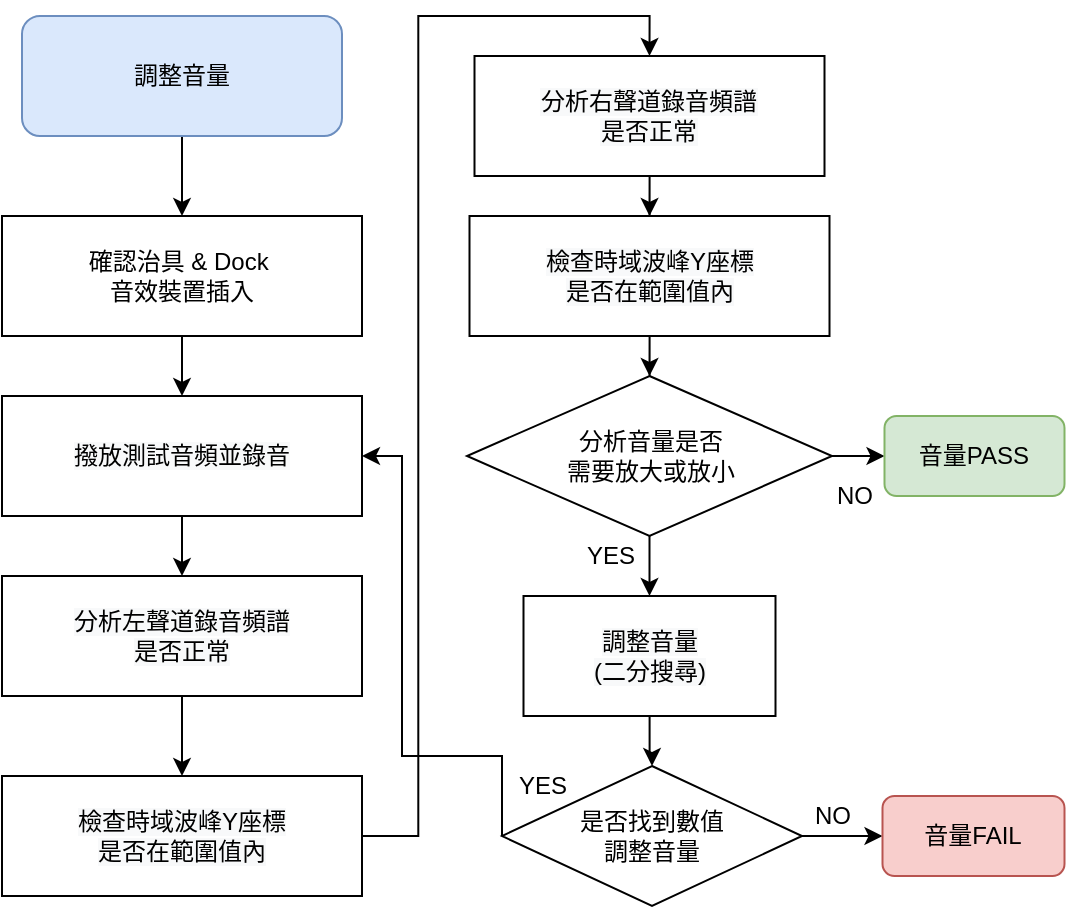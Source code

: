 <mxfile version="15.9.4" type="device"><diagram id="dNQu7m8pk5Ya-p6EX9Je" name="Page-1"><mxGraphModel dx="2062" dy="1106" grid="1" gridSize="10" guides="1" tooltips="1" connect="1" arrows="1" fold="1" page="1" pageScale="1" pageWidth="827" pageHeight="1169" math="0" shadow="0"><root><mxCell id="0"/><mxCell id="1" parent="0"/><mxCell id="Vd7OSGnVasaJzAmvR07i-10" style="edgeStyle=orthogonalEdgeStyle;rounded=0;orthogonalLoop=1;jettySize=auto;html=1;entryX=0.5;entryY=0;entryDx=0;entryDy=0;" parent="1" source="Vd7OSGnVasaJzAmvR07i-1" target="Vd7OSGnVasaJzAmvR07i-3" edge="1"><mxGeometry relative="1" as="geometry"/></mxCell><mxCell id="Vd7OSGnVasaJzAmvR07i-1" value="調整音量" style="rounded=1;whiteSpace=wrap;html=1;fillColor=#dae8fc;strokeColor=#6c8ebf;" parent="1" vertex="1"><mxGeometry x="100" y="70" width="160" height="60" as="geometry"/></mxCell><mxCell id="Vd7OSGnVasaJzAmvR07i-12" style="edgeStyle=orthogonalEdgeStyle;rounded=0;orthogonalLoop=1;jettySize=auto;html=1;entryX=0.5;entryY=0;entryDx=0;entryDy=0;" parent="1" source="Vd7OSGnVasaJzAmvR07i-3" target="Vd7OSGnVasaJzAmvR07i-4" edge="1"><mxGeometry relative="1" as="geometry"/></mxCell><mxCell id="Vd7OSGnVasaJzAmvR07i-3" value="確認治具 &amp;amp; Dock&amp;nbsp;&lt;br&gt;音效裝置插入" style="rounded=0;whiteSpace=wrap;html=1;" parent="1" vertex="1"><mxGeometry x="90" y="170" width="180" height="60" as="geometry"/></mxCell><mxCell id="Vd7OSGnVasaJzAmvR07i-13" style="edgeStyle=orthogonalEdgeStyle;rounded=0;orthogonalLoop=1;jettySize=auto;html=1;entryX=0.5;entryY=0;entryDx=0;entryDy=0;" parent="1" source="Vd7OSGnVasaJzAmvR07i-4" target="Vd7OSGnVasaJzAmvR07i-8" edge="1"><mxGeometry relative="1" as="geometry"/></mxCell><mxCell id="Vd7OSGnVasaJzAmvR07i-4" value="&lt;span style=&quot;color: rgb(0 , 0 , 0) ; font-family: &amp;#34;helvetica&amp;#34; ; font-size: 12px ; font-style: normal ; font-weight: 400 ; letter-spacing: normal ; text-align: center ; text-indent: 0px ; text-transform: none ; word-spacing: 0px ; background-color: rgb(248 , 249 , 250) ; display: inline ; float: none&quot;&gt;撥放測試音頻並錄音&lt;br&gt;&lt;/span&gt;" style="rounded=0;whiteSpace=wrap;html=1;" parent="1" vertex="1"><mxGeometry x="90" y="260" width="180" height="60" as="geometry"/></mxCell><mxCell id="Vd7OSGnVasaJzAmvR07i-17" style="edgeStyle=orthogonalEdgeStyle;rounded=0;orthogonalLoop=1;jettySize=auto;html=1;entryX=0.5;entryY=0;entryDx=0;entryDy=0;" parent="1" source="Vd7OSGnVasaJzAmvR07i-6" target="Vd7OSGnVasaJzAmvR07i-16" edge="1"><mxGeometry relative="1" as="geometry"/></mxCell><mxCell id="Vd7OSGnVasaJzAmvR07i-6" value="&lt;span style=&quot;color: rgb(0 , 0 , 0) ; font-family: &amp;#34;helvetica&amp;#34; ; font-size: 12px ; font-style: normal ; font-weight: 400 ; letter-spacing: normal ; text-align: center ; text-indent: 0px ; text-transform: none ; word-spacing: 0px ; background-color: rgb(248 , 249 , 250) ; display: inline ; float: none&quot;&gt;&lt;br&gt;檢查時域波峰Y座標&lt;br&gt;是否在範圍值內&lt;br&gt;&lt;br&gt;&lt;/span&gt;" style="rounded=0;whiteSpace=wrap;html=1;" parent="1" vertex="1"><mxGeometry x="90" y="450" width="180" height="60" as="geometry"/></mxCell><mxCell id="Vd7OSGnVasaJzAmvR07i-14" style="edgeStyle=orthogonalEdgeStyle;rounded=0;orthogonalLoop=1;jettySize=auto;html=1;entryX=0.5;entryY=0;entryDx=0;entryDy=0;" parent="1" source="Vd7OSGnVasaJzAmvR07i-8" target="Vd7OSGnVasaJzAmvR07i-6" edge="1"><mxGeometry relative="1" as="geometry"/></mxCell><mxCell id="Vd7OSGnVasaJzAmvR07i-8" value="&lt;span style=&quot;color: rgb(0 , 0 , 0) ; font-family: &amp;#34;helvetica&amp;#34; ; font-size: 12px ; font-style: normal ; font-weight: 400 ; letter-spacing: normal ; text-align: center ; text-indent: 0px ; text-transform: none ; word-spacing: 0px ; background-color: rgb(248 , 249 , 250) ; display: inline ; float: none&quot;&gt;分析左聲道錄音頻譜&lt;br&gt;是否正常&lt;br&gt;&lt;/span&gt;" style="rounded=0;whiteSpace=wrap;html=1;" parent="1" vertex="1"><mxGeometry x="90" y="350" width="180" height="60" as="geometry"/></mxCell><mxCell id="Vd7OSGnVasaJzAmvR07i-31" style="edgeStyle=orthogonalEdgeStyle;rounded=0;orthogonalLoop=1;jettySize=auto;html=1;entryX=0.5;entryY=0;entryDx=0;entryDy=0;" parent="1" source="Vd7OSGnVasaJzAmvR07i-16" target="Vd7OSGnVasaJzAmvR07i-30" edge="1"><mxGeometry relative="1" as="geometry"/></mxCell><mxCell id="Vd7OSGnVasaJzAmvR07i-16" value="&lt;span style=&quot;color: rgb(0 , 0 , 0) ; font-family: &amp;#34;helvetica&amp;#34; ; font-size: 12px ; font-style: normal ; font-weight: 400 ; letter-spacing: normal ; text-align: center ; text-indent: 0px ; text-transform: none ; word-spacing: 0px ; background-color: rgb(248 , 249 , 250) ; display: inline ; float: none&quot;&gt;分析右聲道錄音頻譜&lt;br&gt;是否正常&lt;br&gt;&lt;/span&gt;" style="rounded=0;whiteSpace=wrap;html=1;" parent="1" vertex="1"><mxGeometry x="326.25" y="90" width="175" height="60" as="geometry"/></mxCell><mxCell id="Vd7OSGnVasaJzAmvR07i-33" value="" style="edgeStyle=orthogonalEdgeStyle;rounded=0;orthogonalLoop=1;jettySize=auto;html=1;entryX=0.5;entryY=0;entryDx=0;entryDy=0;" parent="1" source="Vd7OSGnVasaJzAmvR07i-30" target="Vd7OSGnVasaJzAmvR07i-32" edge="1"><mxGeometry relative="1" as="geometry"/></mxCell><mxCell id="Vd7OSGnVasaJzAmvR07i-30" value="&lt;span style=&quot;color: rgb(0 , 0 , 0) ; font-family: &amp;#34;helvetica&amp;#34; ; font-size: 12px ; font-style: normal ; font-weight: 400 ; letter-spacing: normal ; text-align: center ; text-indent: 0px ; text-transform: none ; word-spacing: 0px ; background-color: rgb(248 , 249 , 250) ; display: inline ; float: none&quot;&gt;&lt;br&gt;檢查時域波峰Y座標&lt;br&gt;是否在範圍值內&lt;br&gt;&lt;br&gt;&lt;/span&gt;" style="rounded=0;whiteSpace=wrap;html=1;" parent="1" vertex="1"><mxGeometry x="323.75" y="170" width="180" height="60" as="geometry"/></mxCell><mxCell id="Vd7OSGnVasaJzAmvR07i-43" style="edgeStyle=orthogonalEdgeStyle;rounded=0;orthogonalLoop=1;jettySize=auto;html=1;entryX=0.5;entryY=0;entryDx=0;entryDy=0;" parent="1" source="Vd7OSGnVasaJzAmvR07i-32" target="Vd7OSGnVasaJzAmvR07i-41" edge="1"><mxGeometry relative="1" as="geometry"/></mxCell><mxCell id="2_ZIEVIvUt6fu3ZBOeYa-3" value="" style="edgeStyle=orthogonalEdgeStyle;rounded=0;orthogonalLoop=1;jettySize=auto;html=1;" parent="1" source="Vd7OSGnVasaJzAmvR07i-32" target="Vd7OSGnVasaJzAmvR07i-34" edge="1"><mxGeometry relative="1" as="geometry"/></mxCell><mxCell id="Vd7OSGnVasaJzAmvR07i-32" value="分析音量是否&lt;br&gt;需要放大或放小" style="rhombus;whiteSpace=wrap;html=1;" parent="1" vertex="1"><mxGeometry x="322.5" y="250" width="182.5" height="80" as="geometry"/></mxCell><mxCell id="Vd7OSGnVasaJzAmvR07i-34" value="音量PASS" style="rounded=1;whiteSpace=wrap;html=1;fillColor=#d5e8d4;strokeColor=#82b366;" parent="1" vertex="1"><mxGeometry x="531.25" y="270" width="90" height="40" as="geometry"/></mxCell><mxCell id="Vd7OSGnVasaJzAmvR07i-40" value="YES" style="text;html=1;align=center;verticalAlign=middle;resizable=0;points=[];autosize=1;strokeColor=none;fillColor=none;" parent="1" vertex="1"><mxGeometry x="374" y="330" width="40" height="20" as="geometry"/></mxCell><mxCell id="Vd7OSGnVasaJzAmvR07i-44" value="" style="edgeStyle=orthogonalEdgeStyle;rounded=0;orthogonalLoop=1;jettySize=auto;html=1;" parent="1" source="Vd7OSGnVasaJzAmvR07i-41" target="Vd7OSGnVasaJzAmvR07i-42" edge="1"><mxGeometry relative="1" as="geometry"/></mxCell><mxCell id="Vd7OSGnVasaJzAmvR07i-41" value="&lt;span style=&quot;color: rgb(0 , 0 , 0) ; font-family: &amp;#34;helvetica&amp;#34; ; font-size: 12px ; font-style: normal ; font-weight: 400 ; letter-spacing: normal ; text-align: center ; text-indent: 0px ; text-transform: none ; word-spacing: 0px ; background-color: rgb(248 , 249 , 250) ; display: inline ; float: none&quot;&gt;調整音量&lt;br&gt;(二分搜尋)&lt;br&gt;&lt;/span&gt;" style="rounded=0;whiteSpace=wrap;html=1;" parent="1" vertex="1"><mxGeometry x="350.75" y="360" width="126" height="60" as="geometry"/></mxCell><mxCell id="Vd7OSGnVasaJzAmvR07i-46" style="edgeStyle=orthogonalEdgeStyle;rounded=0;orthogonalLoop=1;jettySize=auto;html=1;entryX=1;entryY=0.5;entryDx=0;entryDy=0;exitX=0;exitY=0.5;exitDx=0;exitDy=0;" parent="1" source="Vd7OSGnVasaJzAmvR07i-42" target="Vd7OSGnVasaJzAmvR07i-4" edge="1"><mxGeometry relative="1" as="geometry"><Array as="points"><mxPoint x="340" y="440"/><mxPoint x="290" y="440"/><mxPoint x="290" y="290"/></Array></mxGeometry></mxCell><mxCell id="2_ZIEVIvUt6fu3ZBOeYa-6" style="edgeStyle=orthogonalEdgeStyle;rounded=0;orthogonalLoop=1;jettySize=auto;html=1;entryX=0;entryY=0.5;entryDx=0;entryDy=0;" parent="1" source="Vd7OSGnVasaJzAmvR07i-42" target="2_ZIEVIvUt6fu3ZBOeYa-4" edge="1"><mxGeometry relative="1" as="geometry"/></mxCell><mxCell id="Vd7OSGnVasaJzAmvR07i-42" value="是否找到數值&lt;br&gt;調整音量" style="rhombus;whiteSpace=wrap;html=1;" parent="1" vertex="1"><mxGeometry x="340" y="445" width="150" height="70" as="geometry"/></mxCell><mxCell id="Vd7OSGnVasaJzAmvR07i-47" value="NO" style="text;html=1;align=center;verticalAlign=middle;resizable=0;points=[];autosize=1;strokeColor=none;fillColor=none;" parent="1" vertex="1"><mxGeometry x="501.25" y="300" width="30" height="20" as="geometry"/></mxCell><mxCell id="Vd7OSGnVasaJzAmvR07i-48" value="NO" style="text;html=1;align=center;verticalAlign=middle;resizable=0;points=[];autosize=1;strokeColor=none;fillColor=none;" parent="1" vertex="1"><mxGeometry x="490" y="460" width="30" height="20" as="geometry"/></mxCell><mxCell id="Vd7OSGnVasaJzAmvR07i-49" value="YES" style="text;html=1;align=center;verticalAlign=middle;resizable=0;points=[];autosize=1;strokeColor=none;fillColor=none;" parent="1" vertex="1"><mxGeometry x="340" y="445" width="40" height="20" as="geometry"/></mxCell><mxCell id="2_ZIEVIvUt6fu3ZBOeYa-4" value="音量FAIL" style="rounded=1;whiteSpace=wrap;html=1;fillColor=#f8cecc;strokeColor=#b85450;" parent="1" vertex="1"><mxGeometry x="530.25" y="460" width="91" height="40" as="geometry"/></mxCell></root></mxGraphModel></diagram></mxfile>